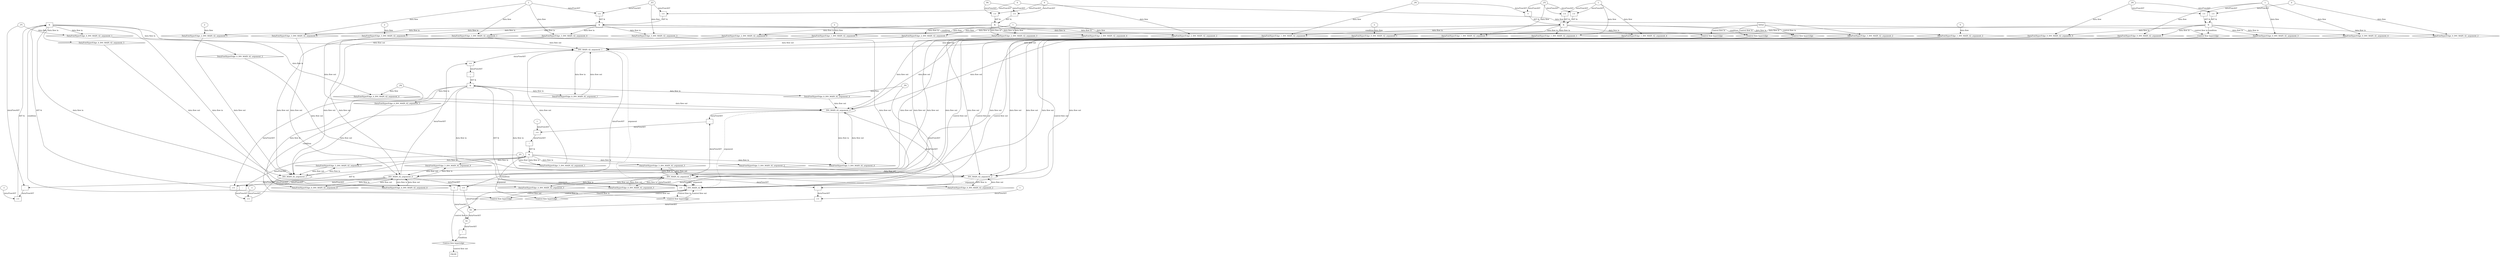 digraph dag {
"INV_MAIN_42" [label="INV_MAIN_42" nodeName="INV_MAIN_42" class=cfn  shape="rect"];
FALSE [label="FALSE" nodeName=FALSE class=cfn  shape="rect"];
Initial [label="Initial" nodeName=Initial class=cfn  shape="rect"];
ControlFowHyperEdge_0 [label="Control flow hyperedge" nodeName=ControlFowHyperEdge_0 class=controlFlowHyperEdge shape="diamond"];
"Initial" -> ControlFowHyperEdge_0 [label="control flow in"]
ControlFowHyperEdge_0 -> "INV_MAIN_42" [label="control flow out"]
ControlFowHyperEdge_1 [label="Control flow hyperedge" nodeName=ControlFowHyperEdge_1 class=controlFlowHyperEdge shape="diamond"];
"Initial" -> ControlFowHyperEdge_1 [label="control flow in"]
ControlFowHyperEdge_1 -> "INV_MAIN_42" [label="control flow out"]
ControlFowHyperEdge_2 [label="Control flow hyperedge" nodeName=ControlFowHyperEdge_2 class=controlFlowHyperEdge shape="diamond"];
"Initial" -> ControlFowHyperEdge_2 [label="control flow in"]
ControlFowHyperEdge_2 -> "INV_MAIN_42" [label="control flow out"]
ControlFowHyperEdge_3 [label="Control flow hyperedge" nodeName=ControlFowHyperEdge_3 class=controlFlowHyperEdge shape="diamond"];
"Initial" -> ControlFowHyperEdge_3 [label="control flow in"]
ControlFowHyperEdge_3 -> "INV_MAIN_42" [label="control flow out"]
ControlFowHyperEdge_4 [label="Control flow hyperedge" nodeName=ControlFowHyperEdge_4 class=controlFlowHyperEdge shape="diamond"];
"INV_MAIN_42" -> ControlFowHyperEdge_4 [label="control flow in"]
ControlFowHyperEdge_4 -> "INV_MAIN_42" [label="control flow out"]
ControlFowHyperEdge_5 [label="Control flow hyperedge" nodeName=ControlFowHyperEdge_5 class=controlFlowHyperEdge shape="diamond"];
"INV_MAIN_42" -> ControlFowHyperEdge_5 [label="control flow in"]
ControlFowHyperEdge_5 -> "INV_MAIN_42" [label="control flow out"]
ControlFowHyperEdge_6 [label="Control flow hyperedge" nodeName=ControlFowHyperEdge_6 class=controlFlowHyperEdge shape="diamond"];
"INV_MAIN_42" -> ControlFowHyperEdge_6 [label="control flow in"]
ControlFowHyperEdge_6 -> "INV_MAIN_42" [label="control flow out"]
ControlFowHyperEdge_7 [label="Control flow hyperedge" nodeName=ControlFowHyperEdge_7 class=controlFlowHyperEdge shape="diamond"];
"INV_MAIN_42" -> ControlFowHyperEdge_7 [label="control flow in"]
ControlFowHyperEdge_7 -> "FALSE" [label="control flow out"]
"INV_MAIN_42_argument_0" [label="INV_MAIN_42_argument_0" nodeName=argument0 class=argument  head="INV_MAIN_42" shape="oval"];
"INV_MAIN_42_argument_0" -> "INV_MAIN_42"[label="argument" style="dashed"]
"INV_MAIN_42_argument_1" [label="INV_MAIN_42_argument_1" nodeName=argument1 class=argument  head="INV_MAIN_42" shape="oval"];
"INV_MAIN_42_argument_1" -> "INV_MAIN_42"[label="argument" style="dashed"]
"INV_MAIN_42_argument_2" [label="INV_MAIN_42_argument_2" nodeName=argument2 class=argument  head="INV_MAIN_42" shape="oval"];
"INV_MAIN_42_argument_2" -> "INV_MAIN_42"[label="argument" style="dashed"]
"INV_MAIN_42_argument_3" [label="INV_MAIN_42_argument_3" nodeName=argument3 class=argument  head="INV_MAIN_42" shape="oval"];
"INV_MAIN_42_argument_3" -> "INV_MAIN_42"[label="argument" style="dashed"]
"INV_MAIN_42_argument_4" [label="INV_MAIN_42_argument_4" nodeName=argument4 class=argument  head="INV_MAIN_42" shape="oval"];
"INV_MAIN_42_argument_4" -> "INV_MAIN_42"[label="argument" style="dashed"]
"INV_MAIN_42_argument_5" [label="INV_MAIN_42_argument_5" nodeName=argument5 class=argument  head="INV_MAIN_42" shape="oval"];
"INV_MAIN_42_argument_5" -> "INV_MAIN_42"[label="argument" style="dashed"]

"xxxINV_MAIN_42___Initial_0xxx_and" [label="&" nodeName="xxxINV_MAIN_42___Initial_0xxx_and" class=Operator shape="rect"];
"xxxINV_MAIN_42___Initial_0xxxguard_0_node_0" [label=">=" nodeName="xxxINV_MAIN_42___Initial_0xxxguard_0_node_0" class=Operator  shape="rect"];
"xxxINV_MAIN_42___Initial_0xxxdataFlow1_node_0" -> "xxxINV_MAIN_42___Initial_0xxxguard_0_node_0"[label="dataFlowAST"]
"xxxINV_MAIN_42___Initial_0xxxdataFlow2_node_0" -> "xxxINV_MAIN_42___Initial_0xxxguard_0_node_0"[label="dataFlowAST"]

"xxxINV_MAIN_42___Initial_0xxxguard_0_node_0" -> "xxxINV_MAIN_42___Initial_0xxx_and" [label="AST &"];
"xxxINV_MAIN_42___Initial_0xxxguard1_node_0" [label=">=" nodeName="xxxINV_MAIN_42___Initial_0xxxguard1_node_0" class=Operator  shape="rect"];
"xxxINV_MAIN_42___Initial_0xxxdataFlow5_node_0" -> "xxxINV_MAIN_42___Initial_0xxxguard1_node_0"[label="dataFlowAST"]
"xxxINV_MAIN_42___Initial_0xxxdataFlow1_node_0" -> "xxxINV_MAIN_42___Initial_0xxxguard1_node_0"[label="dataFlowAST"]

"xxxINV_MAIN_42___Initial_0xxxguard1_node_0" -> "xxxINV_MAIN_42___Initial_0xxx_and" [label="AST &"];
"xxxINV_MAIN_42___Initial_0xxx_and" -> "ControlFowHyperEdge_0" [label="condition"];
"xxxINV_MAIN_42___Initial_0xxxdataFlow_0_node_0" [label="2" nodeName="xxxINV_MAIN_42___Initial_0xxxdataFlow_0_node_0" class=Literal ];

"xxxINV_MAIN_42___Initial_0xxxdataFlow_0_node_0" -> "DataFowHyperEdge_0_INV_MAIN_42_argument_5" [label="data flow"];
"xxxINV_MAIN_42___Initial_0xxxdataFlow1_node_0" [label="_P0" nodeName="xxxINV_MAIN_42___Initial_0xxxdataFlow1_node_0" class=Constant ];

"xxxINV_MAIN_42___Initial_0xxxdataFlow1_node_0" -> "DataFowHyperEdge_0_INV_MAIN_42_argument_0" [label="data flow"];
"xxxINV_MAIN_42___Initial_0xxxdataFlow2_node_0" [label="1" nodeName="xxxINV_MAIN_42___Initial_0xxxdataFlow2_node_0" class=Literal ];

"xxxINV_MAIN_42___Initial_0xxxdataFlow2_node_0" -> "DataFowHyperEdge_0_INV_MAIN_42_argument_4" [label="data flow"];

"xxxINV_MAIN_42___Initial_0xxxdataFlow2_node_0" -> "DataFowHyperEdge_0_INV_MAIN_42_argument_1" [label="data flow"];

"xxxINV_MAIN_42___Initial_0xxxdataFlow2_node_0" -> "DataFowHyperEdge_0_INV_MAIN_42_argument_3" [label="data flow"];
"xxxINV_MAIN_42___Initial_0xxxdataFlow5_node_0" [label="0" nodeName="xxxINV_MAIN_42___Initial_0xxxdataFlow5_node_0" class=Literal ];

"xxxINV_MAIN_42___Initial_0xxxdataFlow5_node_0" -> "DataFowHyperEdge_0_INV_MAIN_42_argument_2" [label="data flow"];
"xxxINV_MAIN_42___Initial_1xxx_and" [label="&" nodeName="xxxINV_MAIN_42___Initial_1xxx_and" class=Operator shape="rect"];
"xxxINV_MAIN_42___Initial_1xxxguard_0_node_0" [label=">=" nodeName="xxxINV_MAIN_42___Initial_1xxxguard_0_node_0" class=Operator  shape="rect"];
"xxxINV_MAIN_42___Initial_1xxxdataFlow4_node_0" -> "xxxINV_MAIN_42___Initial_1xxxguard_0_node_0"[label="dataFlowAST"]
"xxxINV_MAIN_42___Initial_1xxxdataFlow2_node_0" -> "xxxINV_MAIN_42___Initial_1xxxguard_0_node_0"[label="dataFlowAST"]

"xxxINV_MAIN_42___Initial_1xxxguard_0_node_0" -> "xxxINV_MAIN_42___Initial_1xxx_and" [label="AST &"];
"xxxINV_MAIN_42___Initial_1xxxguard1_node_0" [label=">=" nodeName="xxxINV_MAIN_42___Initial_1xxxguard1_node_0" class=Operator  shape="rect"];
"xxxINV_MAIN_42___Initial_1xxxdataFlow4_node_0" -> "xxxINV_MAIN_42___Initial_1xxxguard1_node_0"[label="dataFlowAST"]
"xxxINV_MAIN_42___Initial_1xxxdataFlow2_node_0" -> "xxxINV_MAIN_42___Initial_1xxxguard1_node_0"[label="dataFlowAST"]

"xxxINV_MAIN_42___Initial_1xxxguard1_node_0" -> "xxxINV_MAIN_42___Initial_1xxx_and" [label="AST &"];
"xxxINV_MAIN_42___Initial_1xxxguard2_node_0" [label="=" nodeName="xxxINV_MAIN_42___Initial_1xxxguard2_node_0" class=Operator  shape="rect"];
"xxxINV_MAIN_42___Initial_1xxxdataFlow1_node_0" -> "xxxINV_MAIN_42___Initial_1xxxguard2_node_0"[label="dataFlowAST"]
"xxxINV_MAIN_42___Initial_1xxxdataFlow4_node_0" -> "xxxINV_MAIN_42___Initial_1xxxguard2_node_0"[label="dataFlowAST"]

"xxxINV_MAIN_42___Initial_1xxxguard2_node_0" -> "xxxINV_MAIN_42___Initial_1xxx_and" [label="AST &"];
"xxxINV_MAIN_42___Initial_1xxx_and" -> "ControlFowHyperEdge_1" [label="condition"];
"xxxINV_MAIN_42___Initial_1xxxdataFlow_0_node_0" [label="2" nodeName="xxxINV_MAIN_42___Initial_1xxxdataFlow_0_node_0" class=Literal ];

"xxxINV_MAIN_42___Initial_1xxxdataFlow_0_node_0" -> "DataFowHyperEdge_1_INV_MAIN_42_argument_5" [label="data flow"];
"xxxINV_MAIN_42___Initial_1xxxdataFlow1_node_0" [label="_P0" nodeName="xxxINV_MAIN_42___Initial_1xxxdataFlow1_node_0" class=Constant ];

"xxxINV_MAIN_42___Initial_1xxxdataFlow1_node_0" -> "DataFowHyperEdge_1_INV_MAIN_42_argument_0" [label="data flow"];
"xxxINV_MAIN_42___Initial_1xxxdataFlow2_node_0" [label="1" nodeName="xxxINV_MAIN_42___Initial_1xxxdataFlow2_node_0" class=Literal ];

"xxxINV_MAIN_42___Initial_1xxxdataFlow2_node_0" -> "DataFowHyperEdge_1_INV_MAIN_42_argument_4" [label="data flow"];

"xxxINV_MAIN_42___Initial_1xxxdataFlow2_node_0" -> "DataFowHyperEdge_1_INV_MAIN_42_argument_1" [label="data flow"];
"xxxINV_MAIN_42___Initial_1xxxdataFlow4_node_0" [label="_P3" nodeName="xxxINV_MAIN_42___Initial_1xxxdataFlow4_node_0" class=Constant ];

"xxxINV_MAIN_42___Initial_1xxxdataFlow4_node_0" -> "DataFowHyperEdge_1_INV_MAIN_42_argument_3" [label="data flow"];
"xxxINV_MAIN_42___Initial_1xxxdataFlow5_node_0" [label="0" nodeName="xxxINV_MAIN_42___Initial_1xxxdataFlow5_node_0" class=Literal ];

"xxxINV_MAIN_42___Initial_1xxxdataFlow5_node_0" -> "DataFowHyperEdge_1_INV_MAIN_42_argument_2" [label="data flow"];
"xxxINV_MAIN_42___Initial_2xxx_and" [label="&" nodeName="xxxINV_MAIN_42___Initial_2xxx_and" class=Operator shape="rect"];
"xxxINV_MAIN_42___Initial_2xxxguard_0_node_0" [label=">=" nodeName="xxxINV_MAIN_42___Initial_2xxxguard_0_node_0" class=Operator  shape="rect"];
"xxxINV_MAIN_42___Initial_2xxxguard_0_node_2" [label="P6" nodeName="xxxINV_MAIN_42___Initial_2xxxguard_0_node_2" class=Constant ];
"xxxINV_MAIN_42___Initial_2xxxdataFlow5_node_0" -> "xxxINV_MAIN_42___Initial_2xxxguard_0_node_0"[label="dataFlowAST"]
"xxxINV_MAIN_42___Initial_2xxxguard_0_node_2" -> "xxxINV_MAIN_42___Initial_2xxxguard_0_node_0"[label="dataFlowAST"]

"xxxINV_MAIN_42___Initial_2xxxguard_0_node_0" -> "xxxINV_MAIN_42___Initial_2xxx_and" [label="AST &"];
"xxxINV_MAIN_42___Initial_2xxxguard1_node_0" [label=">=" nodeName="xxxINV_MAIN_42___Initial_2xxxguard1_node_0" class=Operator  shape="rect"];
"xxxINV_MAIN_42___Initial_2xxxdataFlow5_node_0" -> "xxxINV_MAIN_42___Initial_2xxxguard1_node_0"[label="dataFlowAST"]
"xxxINV_MAIN_42___Initial_2xxxguard_0_node_2" -> "xxxINV_MAIN_42___Initial_2xxxguard1_node_0"[label="dataFlowAST"]

"xxxINV_MAIN_42___Initial_2xxxguard1_node_0" -> "xxxINV_MAIN_42___Initial_2xxx_and" [label="AST &"];
"xxxINV_MAIN_42___Initial_2xxx_and" -> "ControlFowHyperEdge_2" [label="condition"];
"xxxINV_MAIN_42___Initial_2xxxdataFlow_0_node_0" [label="2" nodeName="xxxINV_MAIN_42___Initial_2xxxdataFlow_0_node_0" class=Literal ];

"xxxINV_MAIN_42___Initial_2xxxdataFlow_0_node_0" -> "DataFowHyperEdge_2_INV_MAIN_42_argument_5" [label="data flow"];
"xxxINV_MAIN_42___Initial_2xxxdataFlow1_node_0" [label="1" nodeName="xxxINV_MAIN_42___Initial_2xxxdataFlow1_node_0" class=Literal ];

"xxxINV_MAIN_42___Initial_2xxxdataFlow1_node_0" -> "DataFowHyperEdge_2_INV_MAIN_42_argument_0" [label="data flow"];

"xxxINV_MAIN_42___Initial_2xxxdataFlow1_node_0" -> "DataFowHyperEdge_2_INV_MAIN_42_argument_4" [label="data flow"];

"xxxINV_MAIN_42___Initial_2xxxdataFlow1_node_0" -> "DataFowHyperEdge_2_INV_MAIN_42_argument_1" [label="data flow"];

"xxxINV_MAIN_42___Initial_2xxxdataFlow1_node_0" -> "DataFowHyperEdge_2_INV_MAIN_42_argument_3" [label="data flow"];
"xxxINV_MAIN_42___Initial_2xxxdataFlow5_node_0" [label="0" nodeName="xxxINV_MAIN_42___Initial_2xxxdataFlow5_node_0" class=Literal ];

"xxxINV_MAIN_42___Initial_2xxxdataFlow5_node_0" -> "DataFowHyperEdge_2_INV_MAIN_42_argument_2" [label="data flow"];
"xxxINV_MAIN_42___Initial_3xxx_and" [label="&" nodeName="xxxINV_MAIN_42___Initial_3xxx_and" class=Operator shape="rect"];
"xxxINV_MAIN_42___Initial_3xxxguard_0_node_0" [label=">=" nodeName="xxxINV_MAIN_42___Initial_3xxxguard_0_node_0" class=Operator  shape="rect"];
"xxxINV_MAIN_42___Initial_3xxxdataFlow4_node_0" -> "xxxINV_MAIN_42___Initial_3xxxguard_0_node_0"[label="dataFlowAST"]
"xxxINV_MAIN_42___Initial_3xxxdataFlow1_node_0" -> "xxxINV_MAIN_42___Initial_3xxxguard_0_node_0"[label="dataFlowAST"]

"xxxINV_MAIN_42___Initial_3xxxguard_0_node_0" -> "xxxINV_MAIN_42___Initial_3xxx_and" [label="AST &"];
"xxxINV_MAIN_42___Initial_3xxxguard1_node_0" [label=">=" nodeName="xxxINV_MAIN_42___Initial_3xxxguard1_node_0" class=Operator  shape="rect"];
"xxxINV_MAIN_42___Initial_3xxxdataFlow5_node_0" -> "xxxINV_MAIN_42___Initial_3xxxguard1_node_0"[label="dataFlowAST"]
"xxxINV_MAIN_42___Initial_3xxxdataFlow4_node_0" -> "xxxINV_MAIN_42___Initial_3xxxguard1_node_0"[label="dataFlowAST"]

"xxxINV_MAIN_42___Initial_3xxxguard1_node_0" -> "xxxINV_MAIN_42___Initial_3xxx_and" [label="AST &"];
"xxxINV_MAIN_42___Initial_3xxx_and" -> "ControlFowHyperEdge_3" [label="condition"];
"xxxINV_MAIN_42___Initial_3xxxdataFlow_0_node_0" [label="2" nodeName="xxxINV_MAIN_42___Initial_3xxxdataFlow_0_node_0" class=Literal ];

"xxxINV_MAIN_42___Initial_3xxxdataFlow_0_node_0" -> "DataFowHyperEdge_3_INV_MAIN_42_argument_5" [label="data flow"];
"xxxINV_MAIN_42___Initial_3xxxdataFlow1_node_0" [label="1" nodeName="xxxINV_MAIN_42___Initial_3xxxdataFlow1_node_0" class=Literal ];

"xxxINV_MAIN_42___Initial_3xxxdataFlow1_node_0" -> "DataFowHyperEdge_3_INV_MAIN_42_argument_0" [label="data flow"];

"xxxINV_MAIN_42___Initial_3xxxdataFlow1_node_0" -> "DataFowHyperEdge_3_INV_MAIN_42_argument_4" [label="data flow"];

"xxxINV_MAIN_42___Initial_3xxxdataFlow1_node_0" -> "DataFowHyperEdge_3_INV_MAIN_42_argument_1" [label="data flow"];
"xxxINV_MAIN_42___Initial_3xxxdataFlow4_node_0" [label="_P3" nodeName="xxxINV_MAIN_42___Initial_3xxxdataFlow4_node_0" class=Constant ];

"xxxINV_MAIN_42___Initial_3xxxdataFlow4_node_0" -> "DataFowHyperEdge_3_INV_MAIN_42_argument_3" [label="data flow"];
"xxxINV_MAIN_42___Initial_3xxxdataFlow5_node_0" [label="0" nodeName="xxxINV_MAIN_42___Initial_3xxxdataFlow5_node_0" class=Literal ];

"xxxINV_MAIN_42___Initial_3xxxdataFlow5_node_0" -> "DataFowHyperEdge_3_INV_MAIN_42_argument_2" [label="data flow"];
"xxxINV_MAIN_42___INV_MAIN_42_4xxx_and" [label="&" nodeName="xxxINV_MAIN_42___INV_MAIN_42_4xxx_and" class=Operator shape="rect"];
"xxxINV_MAIN_42___INV_MAIN_42_4xxxguard_0_node_0" [label=">=" nodeName="xxxINV_MAIN_42___INV_MAIN_42_4xxxguard_0_node_0" class=Operator  shape="rect"];
"xxxINV_MAIN_42___INV_MAIN_42_4xxxguard_0_node_1" [label="-" nodeName="xxxINV_MAIN_42___INV_MAIN_42_4xxxguard_0_node_1" class= Operator shape="rect"];
"xxxINV_MAIN_42___INV_MAIN_42_4xxxguard_0_node_4" [label="-1" nodeName="xxxINV_MAIN_42___INV_MAIN_42_4xxxguard_0_node_4" class=Literal ];
"xxxINV_MAIN_42___INV_MAIN_42_4xxxguard_0_node_1" -> "xxxINV_MAIN_42___INV_MAIN_42_4xxxguard_0_node_0"[label="dataFlowAST"]
"xxxINV_MAIN_42___INV_MAIN_42_4xxxguard_0_node_4" -> "xxxINV_MAIN_42___INV_MAIN_42_4xxxguard_0_node_0"[label="dataFlowAST"]
"INV_MAIN_42_argument_0" -> "xxxINV_MAIN_42___INV_MAIN_42_4xxxguard_0_node_1"[label="dataFlowAST"]
"xxxINV_MAIN_42___INV_MAIN_42_4xxxdataFlow_0_node_0" -> "xxxINV_MAIN_42___INV_MAIN_42_4xxxguard_0_node_1"[label="dataFlowAST"]

"xxxINV_MAIN_42___INV_MAIN_42_4xxxguard_0_node_0" -> "xxxINV_MAIN_42___INV_MAIN_42_4xxx_and" [label="AST &"];
"xxxINV_MAIN_42___INV_MAIN_42_4xxxguard1_node_0" [label=">=" nodeName="xxxINV_MAIN_42___INV_MAIN_42_4xxxguard1_node_0" class=Operator  shape="rect"];
"INV_MAIN_42_argument_3" -> "xxxINV_MAIN_42___INV_MAIN_42_4xxxguard1_node_0"[label="dataFlowAST"]
"xxxINV_MAIN_42___INV_MAIN_42_4xxxdataFlow1_node_0" -> "xxxINV_MAIN_42___INV_MAIN_42_4xxxguard1_node_0"[label="dataFlowAST"]

"xxxINV_MAIN_42___INV_MAIN_42_4xxxguard1_node_0" -> "xxxINV_MAIN_42___INV_MAIN_42_4xxx_and" [label="AST &"];
"xxxINV_MAIN_42___INV_MAIN_42_4xxx_and" -> "ControlFowHyperEdge_4" [label="condition"];
"xxxINV_MAIN_42___INV_MAIN_42_4xxxdataFlow_0_node_0" [label="_P1" nodeName="xxxINV_MAIN_42___INV_MAIN_42_4xxxdataFlow_0_node_0" class=Constant ];

"xxxINV_MAIN_42___INV_MAIN_42_4xxxdataFlow_0_node_0" -> "DataFowHyperEdge_4_INV_MAIN_42_argument_1" [label="data flow"];
"xxxINV_MAIN_42___INV_MAIN_42_4xxxdataFlow1_node_0" [label="_P4" nodeName="xxxINV_MAIN_42___INV_MAIN_42_4xxxdataFlow1_node_0" class=Constant ];

"xxxINV_MAIN_42___INV_MAIN_42_4xxxdataFlow1_node_0" -> "DataFowHyperEdge_4_INV_MAIN_42_argument_4" [label="data flow"];
"xxxINV_MAIN_42___INV_MAIN_42_5xxx_and" [label="&" nodeName="xxxINV_MAIN_42___INV_MAIN_42_5xxx_and" class=Operator shape="rect"];
"xxxINV_MAIN_42___INV_MAIN_42_5xxxguard_0_node_0" [label="!" nodeName="xxxINV_MAIN_42___INV_MAIN_42_5xxxguard_0_node_0" class=Operator shape="rect"];
"xxxINV_MAIN_42___INV_MAIN_42_5xxxguard_0_node_1" [label=">=" nodeName="xxxINV_MAIN_42___INV_MAIN_42_5xxxguard_0_node_1" class=Operator  shape="rect"];
"xxxINV_MAIN_42___INV_MAIN_42_5xxxguard_0_node_2" [label="-" nodeName="xxxINV_MAIN_42___INV_MAIN_42_5xxxguard_0_node_2" class= Operator shape="rect"];
"xxxINV_MAIN_42___INV_MAIN_42_5xxxguard_0_node_5" [label="1" nodeName="xxxINV_MAIN_42___INV_MAIN_42_5xxxguard_0_node_5" class=Literal ];
"xxxINV_MAIN_42___INV_MAIN_42_5xxxguard_0_node_1" -> "xxxINV_MAIN_42___INV_MAIN_42_5xxxguard_0_node_0"[label="dataFlowAST"]
"xxxINV_MAIN_42___INV_MAIN_42_5xxxguard_0_node_2" -> "xxxINV_MAIN_42___INV_MAIN_42_5xxxguard_0_node_1"[label="dataFlowAST"]
"xxxINV_MAIN_42___INV_MAIN_42_5xxxguard_0_node_5" -> "xxxINV_MAIN_42___INV_MAIN_42_5xxxguard_0_node_1"[label="dataFlowAST"]
"INV_MAIN_42_argument_3" -> "xxxINV_MAIN_42___INV_MAIN_42_5xxxguard_0_node_2"[label="dataFlowAST"]
"INV_MAIN_42_argument_4" -> "xxxINV_MAIN_42___INV_MAIN_42_5xxxguard_0_node_2"[label="dataFlowAST"]

"xxxINV_MAIN_42___INV_MAIN_42_5xxxguard_0_node_0" -> "xxxINV_MAIN_42___INV_MAIN_42_5xxx_and" [label="AST &"];
"xxxINV_MAIN_42___INV_MAIN_42_5xxxguard1_node_0" [label=">=" nodeName="xxxINV_MAIN_42___INV_MAIN_42_5xxxguard1_node_0" class=Operator  shape="rect"];
"xxxINV_MAIN_42___INV_MAIN_42_5xxxguard1_node_1" [label="-" nodeName="xxxINV_MAIN_42___INV_MAIN_42_5xxxguard1_node_1" class= Operator shape="rect"];
"xxxINV_MAIN_42___INV_MAIN_42_5xxxguard1_node_4" [label="-1" nodeName="xxxINV_MAIN_42___INV_MAIN_42_5xxxguard1_node_4" class=Literal ];
"xxxINV_MAIN_42___INV_MAIN_42_5xxxguard1_node_1" -> "xxxINV_MAIN_42___INV_MAIN_42_5xxxguard1_node_0"[label="dataFlowAST"]
"xxxINV_MAIN_42___INV_MAIN_42_5xxxguard1_node_4" -> "xxxINV_MAIN_42___INV_MAIN_42_5xxxguard1_node_0"[label="dataFlowAST"]
"INV_MAIN_42_argument_0" -> "xxxINV_MAIN_42___INV_MAIN_42_5xxxguard1_node_1"[label="dataFlowAST"]
"xxxINV_MAIN_42___INV_MAIN_42_5xxxdataFlow_0_node_0" -> "xxxINV_MAIN_42___INV_MAIN_42_5xxxguard1_node_1"[label="dataFlowAST"]

"xxxINV_MAIN_42___INV_MAIN_42_5xxxguard1_node_0" -> "xxxINV_MAIN_42___INV_MAIN_42_5xxx_and" [label="AST &"];
"xxxINV_MAIN_42___INV_MAIN_42_5xxx_and" -> "ControlFowHyperEdge_5" [label="condition"];
"xxxINV_MAIN_42___INV_MAIN_42_5xxxdataFlow_0_node_0" [label="_P1" nodeName="xxxINV_MAIN_42___INV_MAIN_42_5xxxdataFlow_0_node_0" class=Constant ];

"xxxINV_MAIN_42___INV_MAIN_42_5xxxdataFlow_0_node_0" -> "DataFowHyperEdge_5_INV_MAIN_42_argument_1" [label="data flow"];
"xxxINV_MAIN_42___INV_MAIN_42_6xxx_and" [label="&" nodeName="xxxINV_MAIN_42___INV_MAIN_42_6xxx_and" class=Operator shape="rect"];
"xxxINV_MAIN_42___INV_MAIN_42_6xxxguard_0_node_0" [label="!" nodeName="xxxINV_MAIN_42___INV_MAIN_42_6xxxguard_0_node_0" class=Operator shape="rect"];
"xxxINV_MAIN_42___INV_MAIN_42_6xxxguard_0_node_1" [label=">=" nodeName="xxxINV_MAIN_42___INV_MAIN_42_6xxxguard_0_node_1" class=Operator  shape="rect"];
"xxxINV_MAIN_42___INV_MAIN_42_6xxxguard_0_node_1" -> "xxxINV_MAIN_42___INV_MAIN_42_6xxxguard_0_node_0"[label="dataFlowAST"]
"INV_MAIN_42_argument_0" -> "xxxINV_MAIN_42___INV_MAIN_42_6xxxguard_0_node_1"[label="dataFlowAST"]
"INV_MAIN_42_argument_1" -> "xxxINV_MAIN_42___INV_MAIN_42_6xxxguard_0_node_1"[label="dataFlowAST"]

"xxxINV_MAIN_42___INV_MAIN_42_6xxxguard_0_node_0" -> "xxxINV_MAIN_42___INV_MAIN_42_6xxx_and" [label="AST &"];
"xxxINV_MAIN_42___INV_MAIN_42_6xxxguard1_node_0" [label=">=" nodeName="xxxINV_MAIN_42___INV_MAIN_42_6xxxguard1_node_0" class=Operator  shape="rect"];
"INV_MAIN_42_argument_3" -> "xxxINV_MAIN_42___INV_MAIN_42_6xxxguard1_node_0"[label="dataFlowAST"]
"xxxINV_MAIN_42___INV_MAIN_42_6xxxdataFlow_0_node_0" -> "xxxINV_MAIN_42___INV_MAIN_42_6xxxguard1_node_0"[label="dataFlowAST"]

"xxxINV_MAIN_42___INV_MAIN_42_6xxxguard1_node_0" -> "xxxINV_MAIN_42___INV_MAIN_42_6xxx_and" [label="AST &"];
"xxxINV_MAIN_42___INV_MAIN_42_6xxx_and" -> "ControlFowHyperEdge_6" [label="condition"];
"xxxINV_MAIN_42___INV_MAIN_42_6xxxdataFlow_0_node_0" [label="_P4" nodeName="xxxINV_MAIN_42___INV_MAIN_42_6xxxdataFlow_0_node_0" class=Constant ];

"xxxINV_MAIN_42___INV_MAIN_42_6xxxdataFlow_0_node_0" -> "DataFowHyperEdge_6_INV_MAIN_42_argument_4" [label="data flow"];
"xxxFALSE___INV_MAIN_42_7xxxguard_0_node_0" [label="!" nodeName="xxxFALSE___INV_MAIN_42_7xxxguard_0_node_0" class=Operator shape="rect"];
"xxxFALSE___INV_MAIN_42_7xxxguard_0_node_1" [label="Or" nodeName="xxxFALSE___INV_MAIN_42_7xxxguard_0_node_1" class=Operator ];
"xxxFALSE___INV_MAIN_42_7xxxguard_0_node_2" [label="Or" nodeName="xxxFALSE___INV_MAIN_42_7xxxguard_0_node_2" class=Operator ];
"xxxFALSE___INV_MAIN_42_7xxxguard_0_node_3" [label=">=" nodeName="xxxFALSE___INV_MAIN_42_7xxxguard_0_node_3" class=Operator  shape="rect"];
"xxxFALSE___INV_MAIN_42_7xxxguard_0_node_4" [label="-" nodeName="xxxFALSE___INV_MAIN_42_7xxxguard_0_node_4" class= Operator shape="rect"];
"xxxFALSE___INV_MAIN_42_7xxxguard_0_node_7" [label="1" nodeName="xxxFALSE___INV_MAIN_42_7xxxguard_0_node_7" class=Literal ];
"xxxFALSE___INV_MAIN_42_7xxxguard_0_node_8" [label=">=" nodeName="xxxFALSE___INV_MAIN_42_7xxxguard_0_node_8" class=Operator  shape="rect"];
"xxxFALSE___INV_MAIN_42_7xxxguard_0_node_11" [label="=" nodeName="xxxFALSE___INV_MAIN_42_7xxxguard_0_node_11" class=Operator  shape="rect"];
"xxxFALSE___INV_MAIN_42_7xxxguard_0_node_1" -> "xxxFALSE___INV_MAIN_42_7xxxguard_0_node_0"[label="dataFlowAST"]
"xxxFALSE___INV_MAIN_42_7xxxguard_0_node_2" -> "xxxFALSE___INV_MAIN_42_7xxxguard_0_node_1"[label="dataFlowAST"]
"xxxFALSE___INV_MAIN_42_7xxxguard_0_node_11" -> "xxxFALSE___INV_MAIN_42_7xxxguard_0_node_1"[label="dataFlowAST"]
"xxxFALSE___INV_MAIN_42_7xxxguard_0_node_3" -> "xxxFALSE___INV_MAIN_42_7xxxguard_0_node_2"[label="dataFlowAST"]
"xxxFALSE___INV_MAIN_42_7xxxguard_0_node_8" -> "xxxFALSE___INV_MAIN_42_7xxxguard_0_node_2"[label="dataFlowAST"]
"xxxFALSE___INV_MAIN_42_7xxxguard_0_node_4" -> "xxxFALSE___INV_MAIN_42_7xxxguard_0_node_3"[label="dataFlowAST"]
"xxxFALSE___INV_MAIN_42_7xxxguard_0_node_7" -> "xxxFALSE___INV_MAIN_42_7xxxguard_0_node_3"[label="dataFlowAST"]
"INV_MAIN_42_argument_3" -> "xxxFALSE___INV_MAIN_42_7xxxguard_0_node_4"[label="dataFlowAST"]
"INV_MAIN_42_argument_4" -> "xxxFALSE___INV_MAIN_42_7xxxguard_0_node_4"[label="dataFlowAST"]
"INV_MAIN_42_argument_0" -> "xxxFALSE___INV_MAIN_42_7xxxguard_0_node_8"[label="dataFlowAST"]
"INV_MAIN_42_argument_1" -> "xxxFALSE___INV_MAIN_42_7xxxguard_0_node_8"[label="dataFlowAST"]
"INV_MAIN_42_argument_2" -> "xxxFALSE___INV_MAIN_42_7xxxguard_0_node_11"[label="dataFlowAST"]
"INV_MAIN_42_argument_5" -> "xxxFALSE___INV_MAIN_42_7xxxguard_0_node_11"[label="dataFlowAST"]

"xxxFALSE___INV_MAIN_42_7xxxguard_0_node_0" -> "ControlFowHyperEdge_7" [label="condition"];
"DataFowHyperEdge_0_INV_MAIN_42_argument_0" [label="DataFowHyperEdge_0_INV_MAIN_42_argument_0" nodeName="DataFowHyperEdge_0_INV_MAIN_42_argument_0" class=DataFlowHyperedge shape="diamond"];
"DataFowHyperEdge_0_INV_MAIN_42_argument_0" -> "INV_MAIN_42_argument_0"[label="data flow out"]
"xxxINV_MAIN_42___Initial_0xxx_and" -> "DataFowHyperEdge_0_INV_MAIN_42_argument_0"[label="data flow in"]
"DataFowHyperEdge_0_INV_MAIN_42_argument_1" [label="DataFowHyperEdge_0_INV_MAIN_42_argument_1" nodeName="DataFowHyperEdge_0_INV_MAIN_42_argument_1" class=DataFlowHyperedge shape="diamond"];
"DataFowHyperEdge_0_INV_MAIN_42_argument_1" -> "INV_MAIN_42_argument_1"[label="data flow out"]
"xxxINV_MAIN_42___Initial_0xxx_and" -> "DataFowHyperEdge_0_INV_MAIN_42_argument_1"[label="data flow in"]
"DataFowHyperEdge_0_INV_MAIN_42_argument_2" [label="DataFowHyperEdge_0_INV_MAIN_42_argument_2" nodeName="DataFowHyperEdge_0_INV_MAIN_42_argument_2" class=DataFlowHyperedge shape="diamond"];
"DataFowHyperEdge_0_INV_MAIN_42_argument_2" -> "INV_MAIN_42_argument_2"[label="data flow out"]
"xxxINV_MAIN_42___Initial_0xxx_and" -> "DataFowHyperEdge_0_INV_MAIN_42_argument_2"[label="data flow in"]
"DataFowHyperEdge_0_INV_MAIN_42_argument_3" [label="DataFowHyperEdge_0_INV_MAIN_42_argument_3" nodeName="DataFowHyperEdge_0_INV_MAIN_42_argument_3" class=DataFlowHyperedge shape="diamond"];
"DataFowHyperEdge_0_INV_MAIN_42_argument_3" -> "INV_MAIN_42_argument_3"[label="data flow out"]
"xxxINV_MAIN_42___Initial_0xxx_and" -> "DataFowHyperEdge_0_INV_MAIN_42_argument_3"[label="data flow in"]
"DataFowHyperEdge_0_INV_MAIN_42_argument_4" [label="DataFowHyperEdge_0_INV_MAIN_42_argument_4" nodeName="DataFowHyperEdge_0_INV_MAIN_42_argument_4" class=DataFlowHyperedge shape="diamond"];
"DataFowHyperEdge_0_INV_MAIN_42_argument_4" -> "INV_MAIN_42_argument_4"[label="data flow out"]
"xxxINV_MAIN_42___Initial_0xxx_and" -> "DataFowHyperEdge_0_INV_MAIN_42_argument_4"[label="data flow in"]
"DataFowHyperEdge_0_INV_MAIN_42_argument_5" [label="DataFowHyperEdge_0_INV_MAIN_42_argument_5" nodeName="DataFowHyperEdge_0_INV_MAIN_42_argument_5" class=DataFlowHyperedge shape="diamond"];
"DataFowHyperEdge_0_INV_MAIN_42_argument_5" -> "INV_MAIN_42_argument_5"[label="data flow out"]
"xxxINV_MAIN_42___Initial_0xxx_and" -> "DataFowHyperEdge_0_INV_MAIN_42_argument_5"[label="data flow in"]
"DataFowHyperEdge_1_INV_MAIN_42_argument_0" [label="DataFowHyperEdge_1_INV_MAIN_42_argument_0" nodeName="DataFowHyperEdge_1_INV_MAIN_42_argument_0" class=DataFlowHyperedge shape="diamond"];
"DataFowHyperEdge_1_INV_MAIN_42_argument_0" -> "INV_MAIN_42_argument_0"[label="data flow out"]
"xxxINV_MAIN_42___Initial_1xxx_and" -> "DataFowHyperEdge_1_INV_MAIN_42_argument_0"[label="data flow in"]
"DataFowHyperEdge_1_INV_MAIN_42_argument_1" [label="DataFowHyperEdge_1_INV_MAIN_42_argument_1" nodeName="DataFowHyperEdge_1_INV_MAIN_42_argument_1" class=DataFlowHyperedge shape="diamond"];
"DataFowHyperEdge_1_INV_MAIN_42_argument_1" -> "INV_MAIN_42_argument_1"[label="data flow out"]
"xxxINV_MAIN_42___Initial_1xxx_and" -> "DataFowHyperEdge_1_INV_MAIN_42_argument_1"[label="data flow in"]
"DataFowHyperEdge_1_INV_MAIN_42_argument_2" [label="DataFowHyperEdge_1_INV_MAIN_42_argument_2" nodeName="DataFowHyperEdge_1_INV_MAIN_42_argument_2" class=DataFlowHyperedge shape="diamond"];
"DataFowHyperEdge_1_INV_MAIN_42_argument_2" -> "INV_MAIN_42_argument_2"[label="data flow out"]
"xxxINV_MAIN_42___Initial_1xxx_and" -> "DataFowHyperEdge_1_INV_MAIN_42_argument_2"[label="data flow in"]
"DataFowHyperEdge_1_INV_MAIN_42_argument_3" [label="DataFowHyperEdge_1_INV_MAIN_42_argument_3" nodeName="DataFowHyperEdge_1_INV_MAIN_42_argument_3" class=DataFlowHyperedge shape="diamond"];
"DataFowHyperEdge_1_INV_MAIN_42_argument_3" -> "INV_MAIN_42_argument_3"[label="data flow out"]
"xxxINV_MAIN_42___Initial_1xxx_and" -> "DataFowHyperEdge_1_INV_MAIN_42_argument_3"[label="data flow in"]
"DataFowHyperEdge_1_INV_MAIN_42_argument_4" [label="DataFowHyperEdge_1_INV_MAIN_42_argument_4" nodeName="DataFowHyperEdge_1_INV_MAIN_42_argument_4" class=DataFlowHyperedge shape="diamond"];
"DataFowHyperEdge_1_INV_MAIN_42_argument_4" -> "INV_MAIN_42_argument_4"[label="data flow out"]
"xxxINV_MAIN_42___Initial_1xxx_and" -> "DataFowHyperEdge_1_INV_MAIN_42_argument_4"[label="data flow in"]
"DataFowHyperEdge_1_INV_MAIN_42_argument_5" [label="DataFowHyperEdge_1_INV_MAIN_42_argument_5" nodeName="DataFowHyperEdge_1_INV_MAIN_42_argument_5" class=DataFlowHyperedge shape="diamond"];
"DataFowHyperEdge_1_INV_MAIN_42_argument_5" -> "INV_MAIN_42_argument_5"[label="data flow out"]
"xxxINV_MAIN_42___Initial_1xxx_and" -> "DataFowHyperEdge_1_INV_MAIN_42_argument_5"[label="data flow in"]
"DataFowHyperEdge_2_INV_MAIN_42_argument_0" [label="DataFowHyperEdge_2_INV_MAIN_42_argument_0" nodeName="DataFowHyperEdge_2_INV_MAIN_42_argument_0" class=DataFlowHyperedge shape="diamond"];
"DataFowHyperEdge_2_INV_MAIN_42_argument_0" -> "INV_MAIN_42_argument_0"[label="data flow out"]
"xxxINV_MAIN_42___Initial_2xxx_and" -> "DataFowHyperEdge_2_INV_MAIN_42_argument_0"[label="data flow in"]
"DataFowHyperEdge_2_INV_MAIN_42_argument_1" [label="DataFowHyperEdge_2_INV_MAIN_42_argument_1" nodeName="DataFowHyperEdge_2_INV_MAIN_42_argument_1" class=DataFlowHyperedge shape="diamond"];
"DataFowHyperEdge_2_INV_MAIN_42_argument_1" -> "INV_MAIN_42_argument_1"[label="data flow out"]
"xxxINV_MAIN_42___Initial_2xxx_and" -> "DataFowHyperEdge_2_INV_MAIN_42_argument_1"[label="data flow in"]
"DataFowHyperEdge_2_INV_MAIN_42_argument_2" [label="DataFowHyperEdge_2_INV_MAIN_42_argument_2" nodeName="DataFowHyperEdge_2_INV_MAIN_42_argument_2" class=DataFlowHyperedge shape="diamond"];
"DataFowHyperEdge_2_INV_MAIN_42_argument_2" -> "INV_MAIN_42_argument_2"[label="data flow out"]
"xxxINV_MAIN_42___Initial_2xxx_and" -> "DataFowHyperEdge_2_INV_MAIN_42_argument_2"[label="data flow in"]
"DataFowHyperEdge_2_INV_MAIN_42_argument_3" [label="DataFowHyperEdge_2_INV_MAIN_42_argument_3" nodeName="DataFowHyperEdge_2_INV_MAIN_42_argument_3" class=DataFlowHyperedge shape="diamond"];
"DataFowHyperEdge_2_INV_MAIN_42_argument_3" -> "INV_MAIN_42_argument_3"[label="data flow out"]
"xxxINV_MAIN_42___Initial_2xxx_and" -> "DataFowHyperEdge_2_INV_MAIN_42_argument_3"[label="data flow in"]
"DataFowHyperEdge_2_INV_MAIN_42_argument_4" [label="DataFowHyperEdge_2_INV_MAIN_42_argument_4" nodeName="DataFowHyperEdge_2_INV_MAIN_42_argument_4" class=DataFlowHyperedge shape="diamond"];
"DataFowHyperEdge_2_INV_MAIN_42_argument_4" -> "INV_MAIN_42_argument_4"[label="data flow out"]
"xxxINV_MAIN_42___Initial_2xxx_and" -> "DataFowHyperEdge_2_INV_MAIN_42_argument_4"[label="data flow in"]
"DataFowHyperEdge_2_INV_MAIN_42_argument_5" [label="DataFowHyperEdge_2_INV_MAIN_42_argument_5" nodeName="DataFowHyperEdge_2_INV_MAIN_42_argument_5" class=DataFlowHyperedge shape="diamond"];
"DataFowHyperEdge_2_INV_MAIN_42_argument_5" -> "INV_MAIN_42_argument_5"[label="data flow out"]
"xxxINV_MAIN_42___Initial_2xxx_and" -> "DataFowHyperEdge_2_INV_MAIN_42_argument_5"[label="data flow in"]
"DataFowHyperEdge_3_INV_MAIN_42_argument_0" [label="DataFowHyperEdge_3_INV_MAIN_42_argument_0" nodeName="DataFowHyperEdge_3_INV_MAIN_42_argument_0" class=DataFlowHyperedge shape="diamond"];
"DataFowHyperEdge_3_INV_MAIN_42_argument_0" -> "INV_MAIN_42_argument_0"[label="data flow out"]
"xxxINV_MAIN_42___Initial_3xxx_and" -> "DataFowHyperEdge_3_INV_MAIN_42_argument_0"[label="data flow in"]
"DataFowHyperEdge_3_INV_MAIN_42_argument_1" [label="DataFowHyperEdge_3_INV_MAIN_42_argument_1" nodeName="DataFowHyperEdge_3_INV_MAIN_42_argument_1" class=DataFlowHyperedge shape="diamond"];
"DataFowHyperEdge_3_INV_MAIN_42_argument_1" -> "INV_MAIN_42_argument_1"[label="data flow out"]
"xxxINV_MAIN_42___Initial_3xxx_and" -> "DataFowHyperEdge_3_INV_MAIN_42_argument_1"[label="data flow in"]
"DataFowHyperEdge_3_INV_MAIN_42_argument_2" [label="DataFowHyperEdge_3_INV_MAIN_42_argument_2" nodeName="DataFowHyperEdge_3_INV_MAIN_42_argument_2" class=DataFlowHyperedge shape="diamond"];
"DataFowHyperEdge_3_INV_MAIN_42_argument_2" -> "INV_MAIN_42_argument_2"[label="data flow out"]
"xxxINV_MAIN_42___Initial_3xxx_and" -> "DataFowHyperEdge_3_INV_MAIN_42_argument_2"[label="data flow in"]
"DataFowHyperEdge_3_INV_MAIN_42_argument_3" [label="DataFowHyperEdge_3_INV_MAIN_42_argument_3" nodeName="DataFowHyperEdge_3_INV_MAIN_42_argument_3" class=DataFlowHyperedge shape="diamond"];
"DataFowHyperEdge_3_INV_MAIN_42_argument_3" -> "INV_MAIN_42_argument_3"[label="data flow out"]
"xxxINV_MAIN_42___Initial_3xxx_and" -> "DataFowHyperEdge_3_INV_MAIN_42_argument_3"[label="data flow in"]
"DataFowHyperEdge_3_INV_MAIN_42_argument_4" [label="DataFowHyperEdge_3_INV_MAIN_42_argument_4" nodeName="DataFowHyperEdge_3_INV_MAIN_42_argument_4" class=DataFlowHyperedge shape="diamond"];
"DataFowHyperEdge_3_INV_MAIN_42_argument_4" -> "INV_MAIN_42_argument_4"[label="data flow out"]
"xxxINV_MAIN_42___Initial_3xxx_and" -> "DataFowHyperEdge_3_INV_MAIN_42_argument_4"[label="data flow in"]
"DataFowHyperEdge_3_INV_MAIN_42_argument_5" [label="DataFowHyperEdge_3_INV_MAIN_42_argument_5" nodeName="DataFowHyperEdge_3_INV_MAIN_42_argument_5" class=DataFlowHyperedge shape="diamond"];
"DataFowHyperEdge_3_INV_MAIN_42_argument_5" -> "INV_MAIN_42_argument_5"[label="data flow out"]
"xxxINV_MAIN_42___Initial_3xxx_and" -> "DataFowHyperEdge_3_INV_MAIN_42_argument_5"[label="data flow in"]
"DataFowHyperEdge_4_INV_MAIN_42_argument_0" [label="DataFowHyperEdge_4_INV_MAIN_42_argument_0" nodeName="DataFowHyperEdge_4_INV_MAIN_42_argument_0" class=DataFlowHyperedge shape="diamond"];
"DataFowHyperEdge_4_INV_MAIN_42_argument_0" -> "INV_MAIN_42_argument_0"[label="data flow out"]
"xxxINV_MAIN_42___INV_MAIN_42_4xxx_and" -> "DataFowHyperEdge_4_INV_MAIN_42_argument_0"[label="data flow in"]
"DataFowHyperEdge_4_INV_MAIN_42_argument_1" [label="DataFowHyperEdge_4_INV_MAIN_42_argument_1" nodeName="DataFowHyperEdge_4_INV_MAIN_42_argument_1" class=DataFlowHyperedge shape="diamond"];
"DataFowHyperEdge_4_INV_MAIN_42_argument_1" -> "INV_MAIN_42_argument_1"[label="data flow out"]
"xxxINV_MAIN_42___INV_MAIN_42_4xxx_and" -> "DataFowHyperEdge_4_INV_MAIN_42_argument_1"[label="data flow in"]
"DataFowHyperEdge_4_INV_MAIN_42_argument_2" [label="DataFowHyperEdge_4_INV_MAIN_42_argument_2" nodeName="DataFowHyperEdge_4_INV_MAIN_42_argument_2" class=DataFlowHyperedge shape="diamond"];
"DataFowHyperEdge_4_INV_MAIN_42_argument_2" -> "INV_MAIN_42_argument_2"[label="data flow out"]
"xxxINV_MAIN_42___INV_MAIN_42_4xxx_and" -> "DataFowHyperEdge_4_INV_MAIN_42_argument_2"[label="data flow in"]
"DataFowHyperEdge_4_INV_MAIN_42_argument_3" [label="DataFowHyperEdge_4_INV_MAIN_42_argument_3" nodeName="DataFowHyperEdge_4_INV_MAIN_42_argument_3" class=DataFlowHyperedge shape="diamond"];
"DataFowHyperEdge_4_INV_MAIN_42_argument_3" -> "INV_MAIN_42_argument_3"[label="data flow out"]
"xxxINV_MAIN_42___INV_MAIN_42_4xxx_and" -> "DataFowHyperEdge_4_INV_MAIN_42_argument_3"[label="data flow in"]
"DataFowHyperEdge_4_INV_MAIN_42_argument_4" [label="DataFowHyperEdge_4_INV_MAIN_42_argument_4" nodeName="DataFowHyperEdge_4_INV_MAIN_42_argument_4" class=DataFlowHyperedge shape="diamond"];
"DataFowHyperEdge_4_INV_MAIN_42_argument_4" -> "INV_MAIN_42_argument_4"[label="data flow out"]
"xxxINV_MAIN_42___INV_MAIN_42_4xxx_and" -> "DataFowHyperEdge_4_INV_MAIN_42_argument_4"[label="data flow in"]
"DataFowHyperEdge_4_INV_MAIN_42_argument_5" [label="DataFowHyperEdge_4_INV_MAIN_42_argument_5" nodeName="DataFowHyperEdge_4_INV_MAIN_42_argument_5" class=DataFlowHyperedge shape="diamond"];
"DataFowHyperEdge_4_INV_MAIN_42_argument_5" -> "INV_MAIN_42_argument_5"[label="data flow out"]
"xxxINV_MAIN_42___INV_MAIN_42_4xxx_and" -> "DataFowHyperEdge_4_INV_MAIN_42_argument_5"[label="data flow in"]
"DataFowHyperEdge_5_INV_MAIN_42_argument_0" [label="DataFowHyperEdge_5_INV_MAIN_42_argument_0" nodeName="DataFowHyperEdge_5_INV_MAIN_42_argument_0" class=DataFlowHyperedge shape="diamond"];
"DataFowHyperEdge_5_INV_MAIN_42_argument_0" -> "INV_MAIN_42_argument_0"[label="data flow out"]
"xxxINV_MAIN_42___INV_MAIN_42_5xxx_and" -> "DataFowHyperEdge_5_INV_MAIN_42_argument_0"[label="data flow in"]
"DataFowHyperEdge_5_INV_MAIN_42_argument_1" [label="DataFowHyperEdge_5_INV_MAIN_42_argument_1" nodeName="DataFowHyperEdge_5_INV_MAIN_42_argument_1" class=DataFlowHyperedge shape="diamond"];
"DataFowHyperEdge_5_INV_MAIN_42_argument_1" -> "INV_MAIN_42_argument_1"[label="data flow out"]
"xxxINV_MAIN_42___INV_MAIN_42_5xxx_and" -> "DataFowHyperEdge_5_INV_MAIN_42_argument_1"[label="data flow in"]
"DataFowHyperEdge_5_INV_MAIN_42_argument_2" [label="DataFowHyperEdge_5_INV_MAIN_42_argument_2" nodeName="DataFowHyperEdge_5_INV_MAIN_42_argument_2" class=DataFlowHyperedge shape="diamond"];
"DataFowHyperEdge_5_INV_MAIN_42_argument_2" -> "INV_MAIN_42_argument_2"[label="data flow out"]
"xxxINV_MAIN_42___INV_MAIN_42_5xxx_and" -> "DataFowHyperEdge_5_INV_MAIN_42_argument_2"[label="data flow in"]
"DataFowHyperEdge_5_INV_MAIN_42_argument_3" [label="DataFowHyperEdge_5_INV_MAIN_42_argument_3" nodeName="DataFowHyperEdge_5_INV_MAIN_42_argument_3" class=DataFlowHyperedge shape="diamond"];
"DataFowHyperEdge_5_INV_MAIN_42_argument_3" -> "INV_MAIN_42_argument_3"[label="data flow out"]
"xxxINV_MAIN_42___INV_MAIN_42_5xxx_and" -> "DataFowHyperEdge_5_INV_MAIN_42_argument_3"[label="data flow in"]
"DataFowHyperEdge_5_INV_MAIN_42_argument_4" [label="DataFowHyperEdge_5_INV_MAIN_42_argument_4" nodeName="DataFowHyperEdge_5_INV_MAIN_42_argument_4" class=DataFlowHyperedge shape="diamond"];
"DataFowHyperEdge_5_INV_MAIN_42_argument_4" -> "INV_MAIN_42_argument_4"[label="data flow out"]
"xxxINV_MAIN_42___INV_MAIN_42_5xxx_and" -> "DataFowHyperEdge_5_INV_MAIN_42_argument_4"[label="data flow in"]
"DataFowHyperEdge_5_INV_MAIN_42_argument_5" [label="DataFowHyperEdge_5_INV_MAIN_42_argument_5" nodeName="DataFowHyperEdge_5_INV_MAIN_42_argument_5" class=DataFlowHyperedge shape="diamond"];
"DataFowHyperEdge_5_INV_MAIN_42_argument_5" -> "INV_MAIN_42_argument_5"[label="data flow out"]
"xxxINV_MAIN_42___INV_MAIN_42_5xxx_and" -> "DataFowHyperEdge_5_INV_MAIN_42_argument_5"[label="data flow in"]
"DataFowHyperEdge_6_INV_MAIN_42_argument_0" [label="DataFowHyperEdge_6_INV_MAIN_42_argument_0" nodeName="DataFowHyperEdge_6_INV_MAIN_42_argument_0" class=DataFlowHyperedge shape="diamond"];
"DataFowHyperEdge_6_INV_MAIN_42_argument_0" -> "INV_MAIN_42_argument_0"[label="data flow out"]
"xxxINV_MAIN_42___INV_MAIN_42_6xxx_and" -> "DataFowHyperEdge_6_INV_MAIN_42_argument_0"[label="data flow in"]
"DataFowHyperEdge_6_INV_MAIN_42_argument_1" [label="DataFowHyperEdge_6_INV_MAIN_42_argument_1" nodeName="DataFowHyperEdge_6_INV_MAIN_42_argument_1" class=DataFlowHyperedge shape="diamond"];
"DataFowHyperEdge_6_INV_MAIN_42_argument_1" -> "INV_MAIN_42_argument_1"[label="data flow out"]
"xxxINV_MAIN_42___INV_MAIN_42_6xxx_and" -> "DataFowHyperEdge_6_INV_MAIN_42_argument_1"[label="data flow in"]
"DataFowHyperEdge_6_INV_MAIN_42_argument_2" [label="DataFowHyperEdge_6_INV_MAIN_42_argument_2" nodeName="DataFowHyperEdge_6_INV_MAIN_42_argument_2" class=DataFlowHyperedge shape="diamond"];
"DataFowHyperEdge_6_INV_MAIN_42_argument_2" -> "INV_MAIN_42_argument_2"[label="data flow out"]
"xxxINV_MAIN_42___INV_MAIN_42_6xxx_and" -> "DataFowHyperEdge_6_INV_MAIN_42_argument_2"[label="data flow in"]
"DataFowHyperEdge_6_INV_MAIN_42_argument_3" [label="DataFowHyperEdge_6_INV_MAIN_42_argument_3" nodeName="DataFowHyperEdge_6_INV_MAIN_42_argument_3" class=DataFlowHyperedge shape="diamond"];
"DataFowHyperEdge_6_INV_MAIN_42_argument_3" -> "INV_MAIN_42_argument_3"[label="data flow out"]
"xxxINV_MAIN_42___INV_MAIN_42_6xxx_and" -> "DataFowHyperEdge_6_INV_MAIN_42_argument_3"[label="data flow in"]
"DataFowHyperEdge_6_INV_MAIN_42_argument_4" [label="DataFowHyperEdge_6_INV_MAIN_42_argument_4" nodeName="DataFowHyperEdge_6_INV_MAIN_42_argument_4" class=DataFlowHyperedge shape="diamond"];
"DataFowHyperEdge_6_INV_MAIN_42_argument_4" -> "INV_MAIN_42_argument_4"[label="data flow out"]
"xxxINV_MAIN_42___INV_MAIN_42_6xxx_and" -> "DataFowHyperEdge_6_INV_MAIN_42_argument_4"[label="data flow in"]
"DataFowHyperEdge_6_INV_MAIN_42_argument_5" [label="DataFowHyperEdge_6_INV_MAIN_42_argument_5" nodeName="DataFowHyperEdge_6_INV_MAIN_42_argument_5" class=DataFlowHyperedge shape="diamond"];
"DataFowHyperEdge_6_INV_MAIN_42_argument_5" -> "INV_MAIN_42_argument_5"[label="data flow out"]
"xxxINV_MAIN_42___INV_MAIN_42_6xxx_and" -> "DataFowHyperEdge_6_INV_MAIN_42_argument_5"[label="data flow in"]
"INV_MAIN_42_argument_0" -> "DataFowHyperEdge_4_INV_MAIN_42_argument_0"[label="data flow in"]
"INV_MAIN_42_argument_3" -> "DataFowHyperEdge_4_INV_MAIN_42_argument_3"[label="data flow in"]
"INV_MAIN_42_argument_0" -> "DataFowHyperEdge_5_INV_MAIN_42_argument_0"[label="data flow in"]
"INV_MAIN_42_argument_3" -> "DataFowHyperEdge_5_INV_MAIN_42_argument_3"[label="data flow in"]
"INV_MAIN_42_argument_4" -> "DataFowHyperEdge_5_INV_MAIN_42_argument_4"[label="data flow in"]
"INV_MAIN_42_argument_5" -> "DataFowHyperEdge_5_INV_MAIN_42_argument_5"[label="data flow in"]
"INV_MAIN_42_argument_0" -> "DataFowHyperEdge_6_INV_MAIN_42_argument_0"[label="data flow in"]
"INV_MAIN_42_argument_1" -> "DataFowHyperEdge_6_INV_MAIN_42_argument_1"[label="data flow in"]
"INV_MAIN_42_argument_2" -> "DataFowHyperEdge_6_INV_MAIN_42_argument_2"[label="data flow in"]
"INV_MAIN_42_argument_3" -> "DataFowHyperEdge_6_INV_MAIN_42_argument_3"[label="data flow in"]




}
